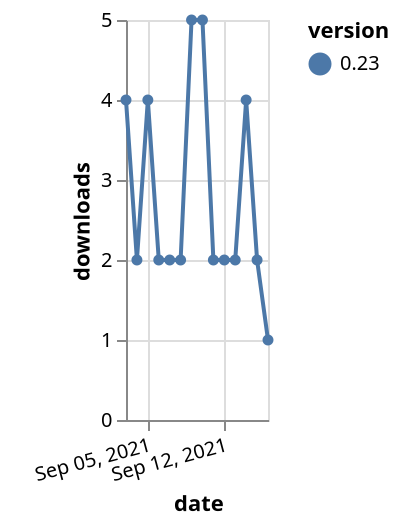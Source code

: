 {"$schema": "https://vega.github.io/schema/vega-lite/v5.json", "description": "A simple bar chart with embedded data.", "data": {"values": [{"date": "2021-09-03", "total": 5707, "delta": 4, "version": "0.23"}, {"date": "2021-09-04", "total": 5709, "delta": 2, "version": "0.23"}, {"date": "2021-09-05", "total": 5713, "delta": 4, "version": "0.23"}, {"date": "2021-09-06", "total": 5715, "delta": 2, "version": "0.23"}, {"date": "2021-09-07", "total": 5717, "delta": 2, "version": "0.23"}, {"date": "2021-09-08", "total": 5719, "delta": 2, "version": "0.23"}, {"date": "2021-09-09", "total": 5724, "delta": 5, "version": "0.23"}, {"date": "2021-09-10", "total": 5729, "delta": 5, "version": "0.23"}, {"date": "2021-09-11", "total": 5731, "delta": 2, "version": "0.23"}, {"date": "2021-09-12", "total": 5733, "delta": 2, "version": "0.23"}, {"date": "2021-09-13", "total": 5735, "delta": 2, "version": "0.23"}, {"date": "2021-09-14", "total": 5739, "delta": 4, "version": "0.23"}, {"date": "2021-09-15", "total": 5741, "delta": 2, "version": "0.23"}, {"date": "2021-09-16", "total": 5742, "delta": 1, "version": "0.23"}]}, "width": "container", "mark": {"type": "line", "point": {"filled": true}}, "encoding": {"x": {"field": "date", "type": "temporal", "timeUnit": "yearmonthdate", "title": "date", "axis": {"labelAngle": -15}}, "y": {"field": "delta", "type": "quantitative", "title": "downloads"}, "color": {"field": "version", "type": "nominal"}, "tooltip": {"field": "delta"}}}